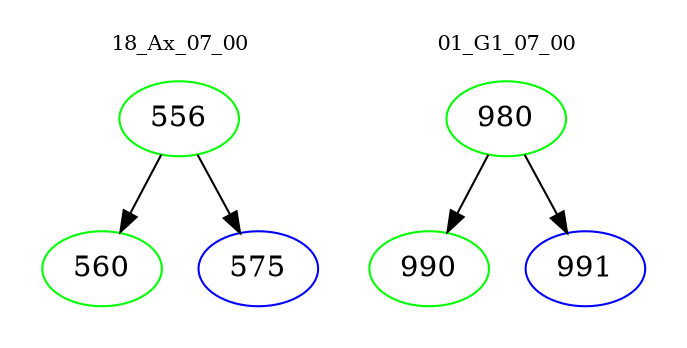 digraph{
subgraph cluster_0 {
color = white
label = "18_Ax_07_00";
fontsize=10;
T0_556 [label="556", color="green"]
T0_556 -> T0_560 [color="black"]
T0_560 [label="560", color="green"]
T0_556 -> T0_575 [color="black"]
T0_575 [label="575", color="blue"]
}
subgraph cluster_1 {
color = white
label = "01_G1_07_00";
fontsize=10;
T1_980 [label="980", color="green"]
T1_980 -> T1_990 [color="black"]
T1_990 [label="990", color="green"]
T1_980 -> T1_991 [color="black"]
T1_991 [label="991", color="blue"]
}
}
